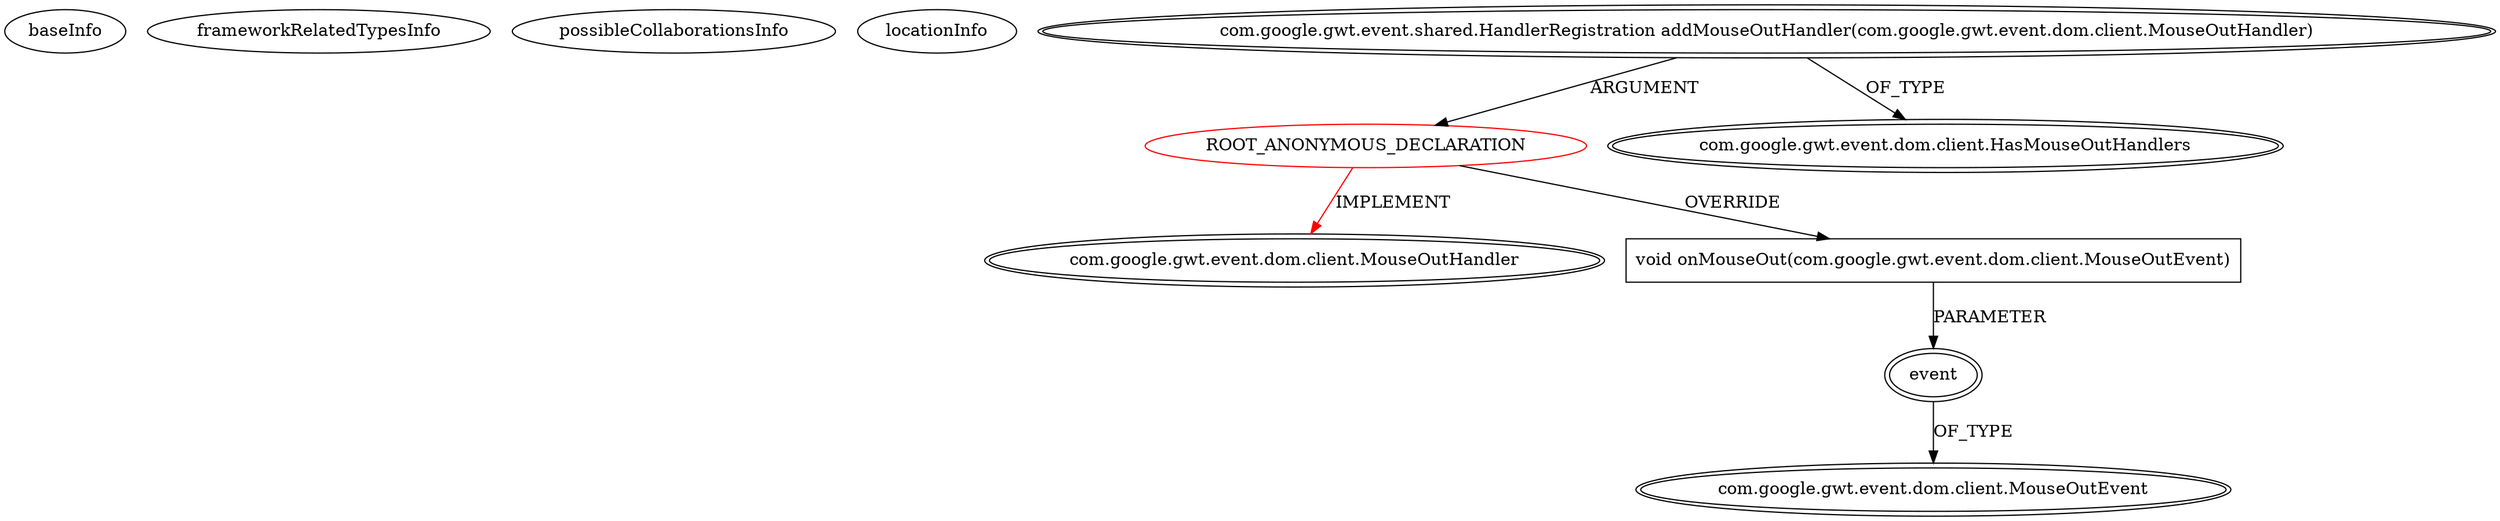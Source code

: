 digraph {
baseInfo[graphId=165,category="extension_graph",isAnonymous=true,possibleRelation=false]
frameworkRelatedTypesInfo[0="com.google.gwt.event.dom.client.MouseOutHandler"]
possibleCollaborationsInfo[]
locationInfo[projectName="Gregoor-automatonizer",filePath="/Gregoor-automatonizer/automatonizer-master/src/com/automatonizer/presenter/AutomatonPresenter.java",contextSignature="void bind()",graphId="165"]
0[label="ROOT_ANONYMOUS_DECLARATION",vertexType="ROOT_ANONYMOUS_DECLARATION",isFrameworkType=false,color=red]
1[label="com.google.gwt.event.dom.client.MouseOutHandler",vertexType="FRAMEWORK_INTERFACE_TYPE",isFrameworkType=true,peripheries=2]
2[label="com.google.gwt.event.shared.HandlerRegistration addMouseOutHandler(com.google.gwt.event.dom.client.MouseOutHandler)",vertexType="OUTSIDE_CALL",isFrameworkType=true,peripheries=2]
3[label="com.google.gwt.event.dom.client.HasMouseOutHandlers",vertexType="FRAMEWORK_INTERFACE_TYPE",isFrameworkType=true,peripheries=2]
4[label="void onMouseOut(com.google.gwt.event.dom.client.MouseOutEvent)",vertexType="OVERRIDING_METHOD_DECLARATION",isFrameworkType=false,shape=box]
5[label="event",vertexType="PARAMETER_DECLARATION",isFrameworkType=true,peripheries=2]
6[label="com.google.gwt.event.dom.client.MouseOutEvent",vertexType="FRAMEWORK_CLASS_TYPE",isFrameworkType=true,peripheries=2]
0->1[label="IMPLEMENT",color=red]
2->0[label="ARGUMENT"]
2->3[label="OF_TYPE"]
0->4[label="OVERRIDE"]
5->6[label="OF_TYPE"]
4->5[label="PARAMETER"]
}
